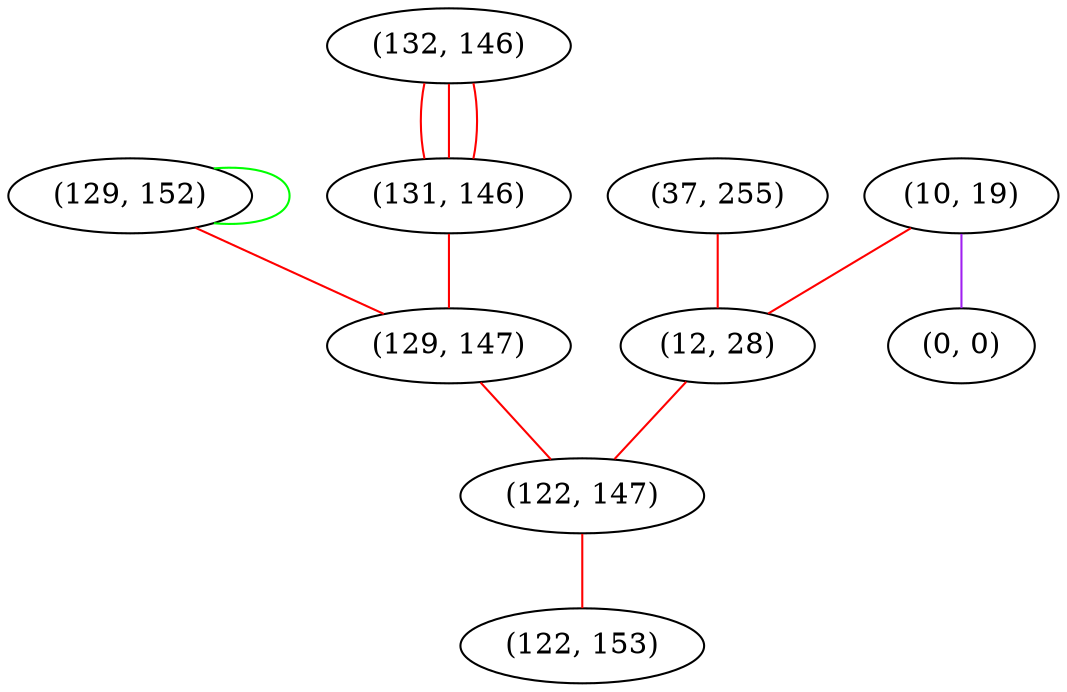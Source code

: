 graph "" {
"(129, 152)";
"(37, 255)";
"(132, 146)";
"(10, 19)";
"(0, 0)";
"(131, 146)";
"(129, 147)";
"(12, 28)";
"(122, 147)";
"(122, 153)";
"(129, 152)" -- "(129, 152)"  [color=green, key=0, weight=2];
"(129, 152)" -- "(129, 147)"  [color=red, key=0, weight=1];
"(37, 255)" -- "(12, 28)"  [color=red, key=0, weight=1];
"(132, 146)" -- "(131, 146)"  [color=red, key=0, weight=1];
"(132, 146)" -- "(131, 146)"  [color=red, key=1, weight=1];
"(132, 146)" -- "(131, 146)"  [color=red, key=2, weight=1];
"(10, 19)" -- "(12, 28)"  [color=red, key=0, weight=1];
"(10, 19)" -- "(0, 0)"  [color=purple, key=0, weight=4];
"(131, 146)" -- "(129, 147)"  [color=red, key=0, weight=1];
"(129, 147)" -- "(122, 147)"  [color=red, key=0, weight=1];
"(12, 28)" -- "(122, 147)"  [color=red, key=0, weight=1];
"(122, 147)" -- "(122, 153)"  [color=red, key=0, weight=1];
}
